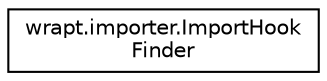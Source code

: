 digraph "Graphical Class Hierarchy"
{
 // LATEX_PDF_SIZE
  edge [fontname="Helvetica",fontsize="10",labelfontname="Helvetica",labelfontsize="10"];
  node [fontname="Helvetica",fontsize="10",shape=record];
  rankdir="LR";
  Node0 [label="wrapt.importer.ImportHook\lFinder",height=0.2,width=0.4,color="black", fillcolor="white", style="filled",URL="$classwrapt_1_1importer_1_1ImportHookFinder.html",tooltip=" "];
}
